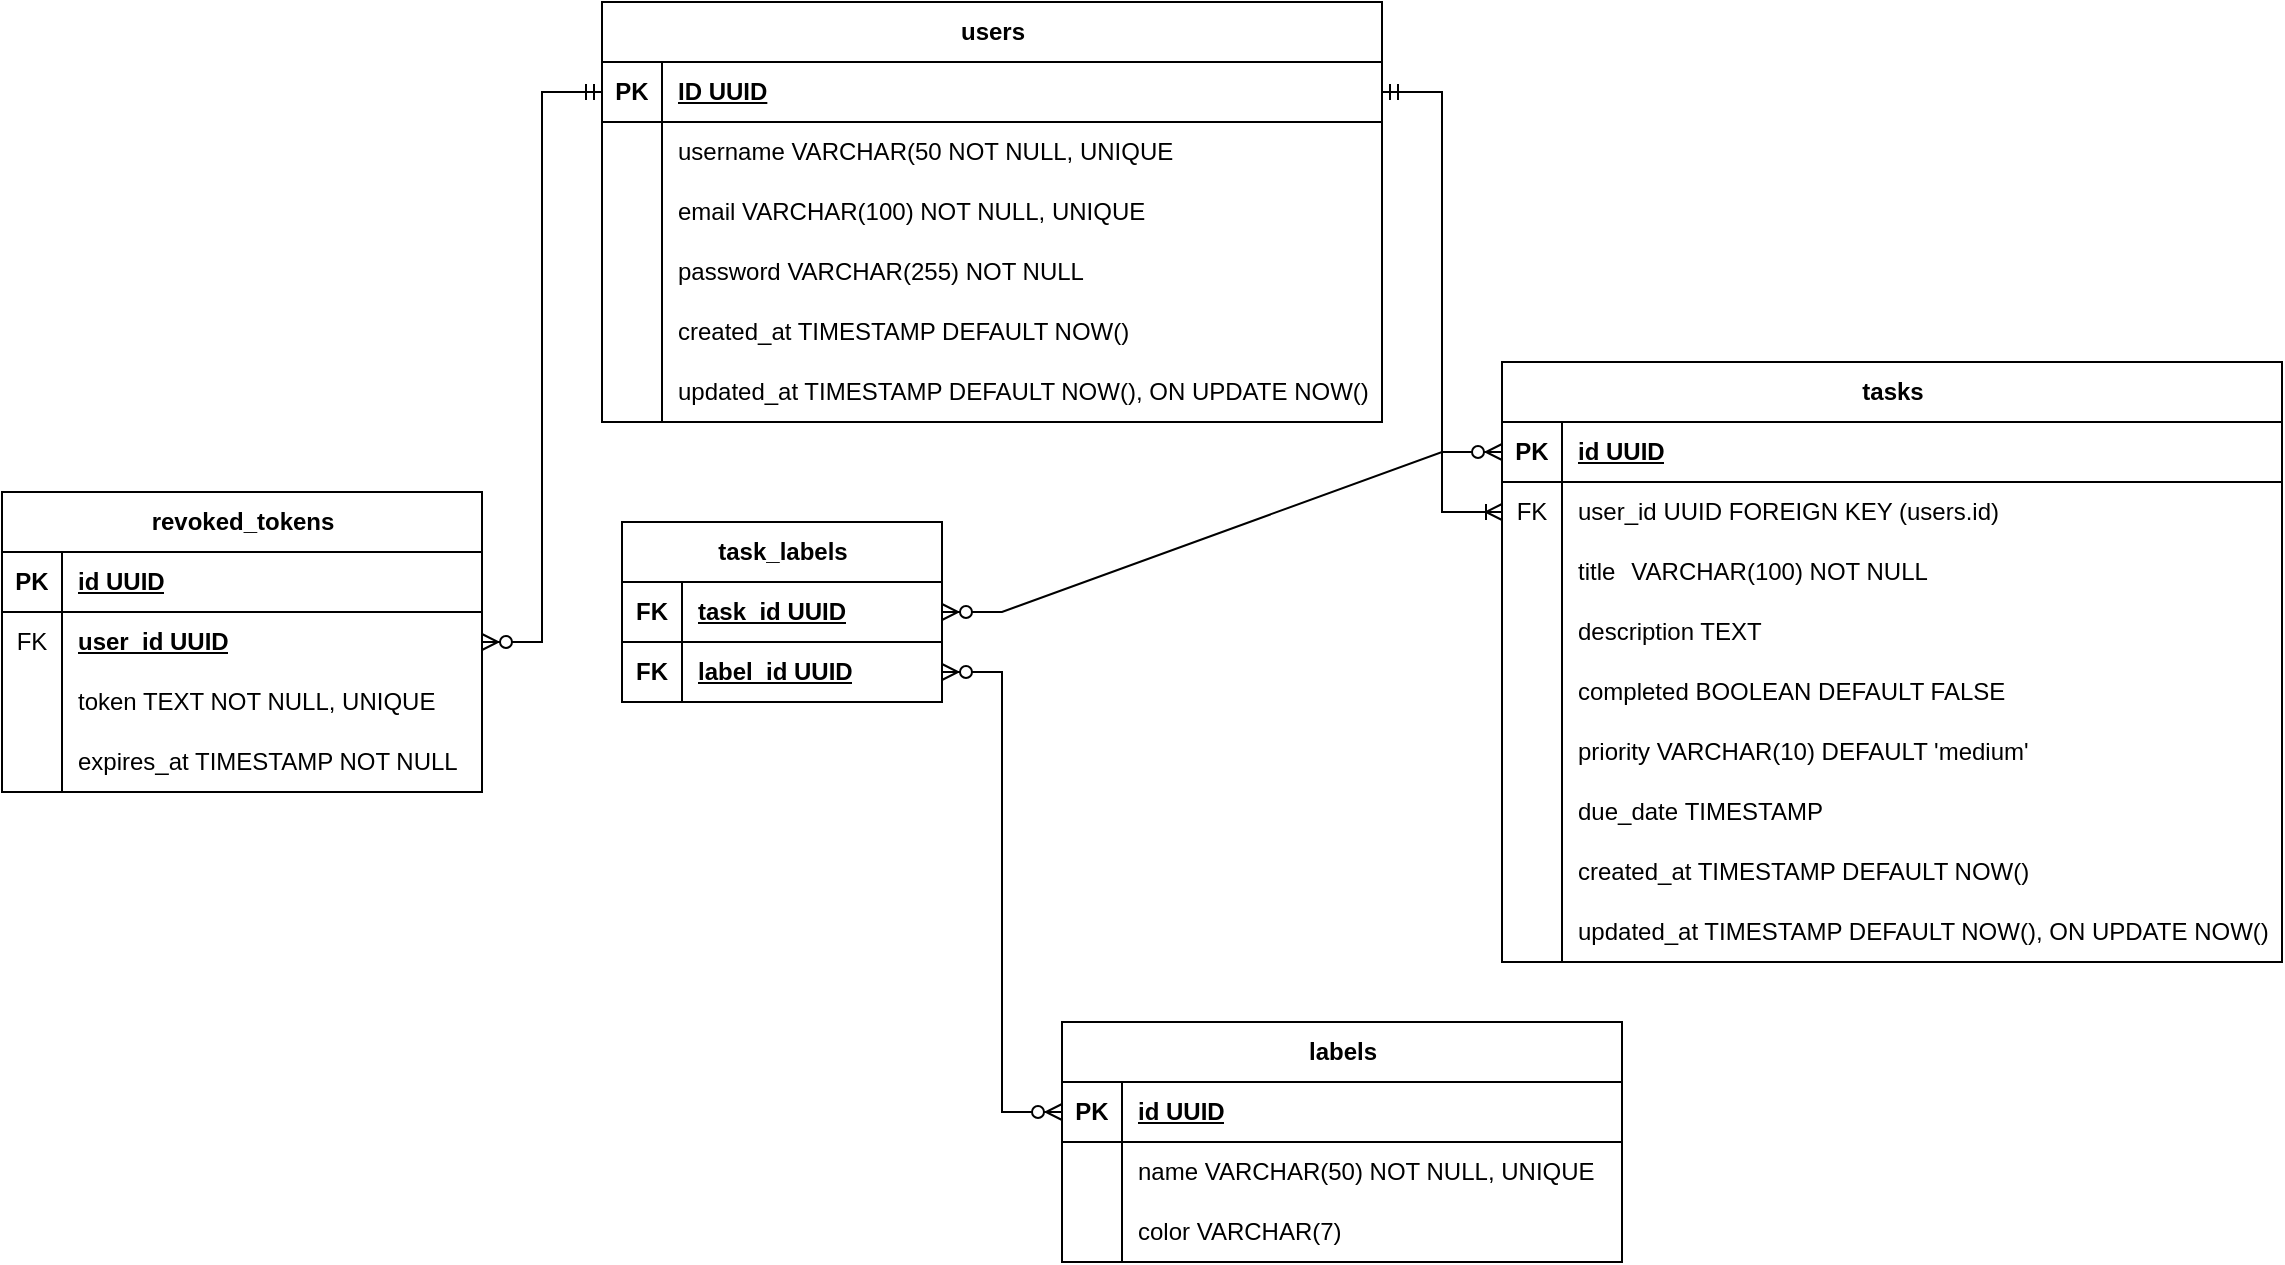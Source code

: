 <mxfile version="27.0.9">
  <diagram name="Página-1" id="WpeLXQeYdnh4j3b_8879">
    <mxGraphModel dx="2253" dy="889" grid="1" gridSize="10" guides="1" tooltips="1" connect="1" arrows="1" fold="1" page="1" pageScale="1" pageWidth="827" pageHeight="1169" math="0" shadow="0">
      <root>
        <mxCell id="0" />
        <mxCell id="1" parent="0" />
        <mxCell id="GRH-yAYq99zGocLJ4gKo-1" value="users" style="shape=table;startSize=30;container=1;collapsible=1;childLayout=tableLayout;fixedRows=1;rowLines=0;fontStyle=1;align=center;resizeLast=1;html=1;" parent="1" vertex="1">
          <mxGeometry x="-330" y="190" width="390" height="210" as="geometry" />
        </mxCell>
        <mxCell id="GRH-yAYq99zGocLJ4gKo-2" value="" style="shape=tableRow;horizontal=0;startSize=0;swimlaneHead=0;swimlaneBody=0;fillColor=none;collapsible=0;dropTarget=0;points=[[0,0.5],[1,0.5]];portConstraint=eastwest;top=0;left=0;right=0;bottom=1;" parent="GRH-yAYq99zGocLJ4gKo-1" vertex="1">
          <mxGeometry y="30" width="390" height="30" as="geometry" />
        </mxCell>
        <mxCell id="GRH-yAYq99zGocLJ4gKo-3" value="PK" style="shape=partialRectangle;connectable=0;fillColor=none;top=0;left=0;bottom=0;right=0;fontStyle=1;overflow=hidden;whiteSpace=wrap;html=1;" parent="GRH-yAYq99zGocLJ4gKo-2" vertex="1">
          <mxGeometry width="30" height="30" as="geometry">
            <mxRectangle width="30" height="30" as="alternateBounds" />
          </mxGeometry>
        </mxCell>
        <mxCell id="GRH-yAYq99zGocLJ4gKo-4" value="ID&amp;nbsp;UUID" style="shape=partialRectangle;connectable=0;fillColor=none;top=0;left=0;bottom=0;right=0;align=left;spacingLeft=6;fontStyle=5;overflow=hidden;whiteSpace=wrap;html=1;" parent="GRH-yAYq99zGocLJ4gKo-2" vertex="1">
          <mxGeometry x="30" width="360" height="30" as="geometry">
            <mxRectangle width="360" height="30" as="alternateBounds" />
          </mxGeometry>
        </mxCell>
        <mxCell id="GRH-yAYq99zGocLJ4gKo-5" value="" style="shape=tableRow;horizontal=0;startSize=0;swimlaneHead=0;swimlaneBody=0;fillColor=none;collapsible=0;dropTarget=0;points=[[0,0.5],[1,0.5]];portConstraint=eastwest;top=0;left=0;right=0;bottom=0;" parent="GRH-yAYq99zGocLJ4gKo-1" vertex="1">
          <mxGeometry y="60" width="390" height="30" as="geometry" />
        </mxCell>
        <mxCell id="GRH-yAYq99zGocLJ4gKo-6" value="" style="shape=partialRectangle;connectable=0;fillColor=none;top=0;left=0;bottom=0;right=0;editable=1;overflow=hidden;whiteSpace=wrap;html=1;" parent="GRH-yAYq99zGocLJ4gKo-5" vertex="1">
          <mxGeometry width="30" height="30" as="geometry">
            <mxRectangle width="30" height="30" as="alternateBounds" />
          </mxGeometry>
        </mxCell>
        <mxCell id="GRH-yAYq99zGocLJ4gKo-7" value="username VARCHAR(50 NOT NULL, UNIQUE" style="shape=partialRectangle;connectable=0;fillColor=none;top=0;left=0;bottom=0;right=0;align=left;spacingLeft=6;overflow=hidden;whiteSpace=wrap;html=1;" parent="GRH-yAYq99zGocLJ4gKo-5" vertex="1">
          <mxGeometry x="30" width="360" height="30" as="geometry">
            <mxRectangle width="360" height="30" as="alternateBounds" />
          </mxGeometry>
        </mxCell>
        <mxCell id="GRH-yAYq99zGocLJ4gKo-8" value="" style="shape=tableRow;horizontal=0;startSize=0;swimlaneHead=0;swimlaneBody=0;fillColor=none;collapsible=0;dropTarget=0;points=[[0,0.5],[1,0.5]];portConstraint=eastwest;top=0;left=0;right=0;bottom=0;" parent="GRH-yAYq99zGocLJ4gKo-1" vertex="1">
          <mxGeometry y="90" width="390" height="30" as="geometry" />
        </mxCell>
        <mxCell id="GRH-yAYq99zGocLJ4gKo-9" value="" style="shape=partialRectangle;connectable=0;fillColor=none;top=0;left=0;bottom=0;right=0;editable=1;overflow=hidden;whiteSpace=wrap;html=1;" parent="GRH-yAYq99zGocLJ4gKo-8" vertex="1">
          <mxGeometry width="30" height="30" as="geometry">
            <mxRectangle width="30" height="30" as="alternateBounds" />
          </mxGeometry>
        </mxCell>
        <mxCell id="GRH-yAYq99zGocLJ4gKo-10" value="email VARCHAR(100) NOT NULL, UNIQUE" style="shape=partialRectangle;connectable=0;fillColor=none;top=0;left=0;bottom=0;right=0;align=left;spacingLeft=6;overflow=hidden;whiteSpace=wrap;html=1;" parent="GRH-yAYq99zGocLJ4gKo-8" vertex="1">
          <mxGeometry x="30" width="360" height="30" as="geometry">
            <mxRectangle width="360" height="30" as="alternateBounds" />
          </mxGeometry>
        </mxCell>
        <mxCell id="GRH-yAYq99zGocLJ4gKo-11" value="" style="shape=tableRow;horizontal=0;startSize=0;swimlaneHead=0;swimlaneBody=0;fillColor=none;collapsible=0;dropTarget=0;points=[[0,0.5],[1,0.5]];portConstraint=eastwest;top=0;left=0;right=0;bottom=0;" parent="GRH-yAYq99zGocLJ4gKo-1" vertex="1">
          <mxGeometry y="120" width="390" height="30" as="geometry" />
        </mxCell>
        <mxCell id="GRH-yAYq99zGocLJ4gKo-12" value="" style="shape=partialRectangle;connectable=0;fillColor=none;top=0;left=0;bottom=0;right=0;editable=1;overflow=hidden;whiteSpace=wrap;html=1;" parent="GRH-yAYq99zGocLJ4gKo-11" vertex="1">
          <mxGeometry width="30" height="30" as="geometry">
            <mxRectangle width="30" height="30" as="alternateBounds" />
          </mxGeometry>
        </mxCell>
        <mxCell id="GRH-yAYq99zGocLJ4gKo-13" value="password VARCHAR(255) NOT NULL" style="shape=partialRectangle;connectable=0;fillColor=none;top=0;left=0;bottom=0;right=0;align=left;spacingLeft=6;overflow=hidden;whiteSpace=wrap;html=1;" parent="GRH-yAYq99zGocLJ4gKo-11" vertex="1">
          <mxGeometry x="30" width="360" height="30" as="geometry">
            <mxRectangle width="360" height="30" as="alternateBounds" />
          </mxGeometry>
        </mxCell>
        <mxCell id="GRH-yAYq99zGocLJ4gKo-14" value="" style="shape=tableRow;horizontal=0;startSize=0;swimlaneHead=0;swimlaneBody=0;fillColor=none;collapsible=0;dropTarget=0;points=[[0,0.5],[1,0.5]];portConstraint=eastwest;top=0;left=0;right=0;bottom=0;" parent="GRH-yAYq99zGocLJ4gKo-1" vertex="1">
          <mxGeometry y="150" width="390" height="30" as="geometry" />
        </mxCell>
        <mxCell id="GRH-yAYq99zGocLJ4gKo-15" value="" style="shape=partialRectangle;connectable=0;fillColor=none;top=0;left=0;bottom=0;right=0;editable=1;overflow=hidden;whiteSpace=wrap;html=1;" parent="GRH-yAYq99zGocLJ4gKo-14" vertex="1">
          <mxGeometry width="30" height="30" as="geometry">
            <mxRectangle width="30" height="30" as="alternateBounds" />
          </mxGeometry>
        </mxCell>
        <mxCell id="GRH-yAYq99zGocLJ4gKo-16" value="created_at TIMESTAMP DEFAULT NOW()" style="shape=partialRectangle;connectable=0;fillColor=none;top=0;left=0;bottom=0;right=0;align=left;spacingLeft=6;overflow=hidden;whiteSpace=wrap;html=1;" parent="GRH-yAYq99zGocLJ4gKo-14" vertex="1">
          <mxGeometry x="30" width="360" height="30" as="geometry">
            <mxRectangle width="360" height="30" as="alternateBounds" />
          </mxGeometry>
        </mxCell>
        <mxCell id="GRH-yAYq99zGocLJ4gKo-17" value="" style="shape=tableRow;horizontal=0;startSize=0;swimlaneHead=0;swimlaneBody=0;fillColor=none;collapsible=0;dropTarget=0;points=[[0,0.5],[1,0.5]];portConstraint=eastwest;top=0;left=0;right=0;bottom=0;" parent="GRH-yAYq99zGocLJ4gKo-1" vertex="1">
          <mxGeometry y="180" width="390" height="30" as="geometry" />
        </mxCell>
        <mxCell id="GRH-yAYq99zGocLJ4gKo-18" value="" style="shape=partialRectangle;connectable=0;fillColor=none;top=0;left=0;bottom=0;right=0;editable=1;overflow=hidden;whiteSpace=wrap;html=1;" parent="GRH-yAYq99zGocLJ4gKo-17" vertex="1">
          <mxGeometry width="30" height="30" as="geometry">
            <mxRectangle width="30" height="30" as="alternateBounds" />
          </mxGeometry>
        </mxCell>
        <mxCell id="GRH-yAYq99zGocLJ4gKo-19" value="updated_at TIMESTAMP DEFAULT NOW(), ON UPDATE NOW()" style="shape=partialRectangle;connectable=0;fillColor=none;top=0;left=0;bottom=0;right=0;align=left;spacingLeft=6;overflow=hidden;whiteSpace=wrap;html=1;" parent="GRH-yAYq99zGocLJ4gKo-17" vertex="1">
          <mxGeometry x="30" width="360" height="30" as="geometry">
            <mxRectangle width="360" height="30" as="alternateBounds" />
          </mxGeometry>
        </mxCell>
        <mxCell id="GRH-yAYq99zGocLJ4gKo-45" value="tasks" style="shape=table;startSize=30;container=1;collapsible=1;childLayout=tableLayout;fixedRows=1;rowLines=0;fontStyle=1;align=center;resizeLast=1;html=1;" parent="1" vertex="1">
          <mxGeometry x="120" y="370" width="390" height="300" as="geometry" />
        </mxCell>
        <mxCell id="GRH-yAYq99zGocLJ4gKo-46" value="" style="shape=tableRow;horizontal=0;startSize=0;swimlaneHead=0;swimlaneBody=0;fillColor=none;collapsible=0;dropTarget=0;points=[[0,0.5],[1,0.5]];portConstraint=eastwest;top=0;left=0;right=0;bottom=1;" parent="GRH-yAYq99zGocLJ4gKo-45" vertex="1">
          <mxGeometry y="30" width="390" height="30" as="geometry" />
        </mxCell>
        <mxCell id="GRH-yAYq99zGocLJ4gKo-47" value="PK" style="shape=partialRectangle;connectable=0;fillColor=none;top=0;left=0;bottom=0;right=0;fontStyle=1;overflow=hidden;whiteSpace=wrap;html=1;" parent="GRH-yAYq99zGocLJ4gKo-46" vertex="1">
          <mxGeometry width="30" height="30" as="geometry">
            <mxRectangle width="30" height="30" as="alternateBounds" />
          </mxGeometry>
        </mxCell>
        <mxCell id="GRH-yAYq99zGocLJ4gKo-48" value="id UUID" style="shape=partialRectangle;connectable=0;fillColor=none;top=0;left=0;bottom=0;right=0;align=left;spacingLeft=6;fontStyle=5;overflow=hidden;whiteSpace=wrap;html=1;" parent="GRH-yAYq99zGocLJ4gKo-46" vertex="1">
          <mxGeometry x="30" width="360" height="30" as="geometry">
            <mxRectangle width="360" height="30" as="alternateBounds" />
          </mxGeometry>
        </mxCell>
        <mxCell id="GRH-yAYq99zGocLJ4gKo-70" value="" style="shape=tableRow;horizontal=0;startSize=0;swimlaneHead=0;swimlaneBody=0;fillColor=none;collapsible=0;dropTarget=0;points=[[0,0.5],[1,0.5]];portConstraint=eastwest;top=0;left=0;right=0;bottom=0;" parent="GRH-yAYq99zGocLJ4gKo-45" vertex="1">
          <mxGeometry y="60" width="390" height="30" as="geometry" />
        </mxCell>
        <mxCell id="GRH-yAYq99zGocLJ4gKo-71" value="FK" style="shape=partialRectangle;connectable=0;fillColor=none;top=0;left=0;bottom=0;right=0;editable=1;overflow=hidden;whiteSpace=wrap;html=1;" parent="GRH-yAYq99zGocLJ4gKo-70" vertex="1">
          <mxGeometry width="30" height="30" as="geometry">
            <mxRectangle width="30" height="30" as="alternateBounds" />
          </mxGeometry>
        </mxCell>
        <mxCell id="GRH-yAYq99zGocLJ4gKo-72" value="user_id UUID FOREIGN KEY (users.id)" style="shape=partialRectangle;connectable=0;fillColor=none;top=0;left=0;bottom=0;right=0;align=left;spacingLeft=6;overflow=hidden;whiteSpace=wrap;html=1;" parent="GRH-yAYq99zGocLJ4gKo-70" vertex="1">
          <mxGeometry x="30" width="360" height="30" as="geometry">
            <mxRectangle width="360" height="30" as="alternateBounds" />
          </mxGeometry>
        </mxCell>
        <mxCell id="GRH-yAYq99zGocLJ4gKo-49" value="" style="shape=tableRow;horizontal=0;startSize=0;swimlaneHead=0;swimlaneBody=0;fillColor=none;collapsible=0;dropTarget=0;points=[[0,0.5],[1,0.5]];portConstraint=eastwest;top=0;left=0;right=0;bottom=0;" parent="GRH-yAYq99zGocLJ4gKo-45" vertex="1">
          <mxGeometry y="90" width="390" height="30" as="geometry" />
        </mxCell>
        <mxCell id="GRH-yAYq99zGocLJ4gKo-50" value="" style="shape=partialRectangle;connectable=0;fillColor=none;top=0;left=0;bottom=0;right=0;editable=1;overflow=hidden;whiteSpace=wrap;html=1;" parent="GRH-yAYq99zGocLJ4gKo-49" vertex="1">
          <mxGeometry width="30" height="30" as="geometry">
            <mxRectangle width="30" height="30" as="alternateBounds" />
          </mxGeometry>
        </mxCell>
        <mxCell id="GRH-yAYq99zGocLJ4gKo-51" value="title&lt;span style=&quot;white-space:pre&quot;&gt;&#x9;&lt;/span&gt;VARCHAR(100) NOT NULL" style="shape=partialRectangle;connectable=0;fillColor=none;top=0;left=0;bottom=0;right=0;align=left;spacingLeft=6;overflow=hidden;whiteSpace=wrap;html=1;" parent="GRH-yAYq99zGocLJ4gKo-49" vertex="1">
          <mxGeometry x="30" width="360" height="30" as="geometry">
            <mxRectangle width="360" height="30" as="alternateBounds" />
          </mxGeometry>
        </mxCell>
        <mxCell id="GRH-yAYq99zGocLJ4gKo-52" value="" style="shape=tableRow;horizontal=0;startSize=0;swimlaneHead=0;swimlaneBody=0;fillColor=none;collapsible=0;dropTarget=0;points=[[0,0.5],[1,0.5]];portConstraint=eastwest;top=0;left=0;right=0;bottom=0;" parent="GRH-yAYq99zGocLJ4gKo-45" vertex="1">
          <mxGeometry y="120" width="390" height="30" as="geometry" />
        </mxCell>
        <mxCell id="GRH-yAYq99zGocLJ4gKo-53" value="" style="shape=partialRectangle;connectable=0;fillColor=none;top=0;left=0;bottom=0;right=0;editable=1;overflow=hidden;whiteSpace=wrap;html=1;" parent="GRH-yAYq99zGocLJ4gKo-52" vertex="1">
          <mxGeometry width="30" height="30" as="geometry">
            <mxRectangle width="30" height="30" as="alternateBounds" />
          </mxGeometry>
        </mxCell>
        <mxCell id="GRH-yAYq99zGocLJ4gKo-54" value="description TEXT" style="shape=partialRectangle;connectable=0;fillColor=none;top=0;left=0;bottom=0;right=0;align=left;spacingLeft=6;overflow=hidden;whiteSpace=wrap;html=1;" parent="GRH-yAYq99zGocLJ4gKo-52" vertex="1">
          <mxGeometry x="30" width="360" height="30" as="geometry">
            <mxRectangle width="360" height="30" as="alternateBounds" />
          </mxGeometry>
        </mxCell>
        <mxCell id="GRH-yAYq99zGocLJ4gKo-55" value="" style="shape=tableRow;horizontal=0;startSize=0;swimlaneHead=0;swimlaneBody=0;fillColor=none;collapsible=0;dropTarget=0;points=[[0,0.5],[1,0.5]];portConstraint=eastwest;top=0;left=0;right=0;bottom=0;" parent="GRH-yAYq99zGocLJ4gKo-45" vertex="1">
          <mxGeometry y="150" width="390" height="30" as="geometry" />
        </mxCell>
        <mxCell id="GRH-yAYq99zGocLJ4gKo-56" value="" style="shape=partialRectangle;connectable=0;fillColor=none;top=0;left=0;bottom=0;right=0;editable=1;overflow=hidden;whiteSpace=wrap;html=1;" parent="GRH-yAYq99zGocLJ4gKo-55" vertex="1">
          <mxGeometry width="30" height="30" as="geometry">
            <mxRectangle width="30" height="30" as="alternateBounds" />
          </mxGeometry>
        </mxCell>
        <mxCell id="GRH-yAYq99zGocLJ4gKo-57" value="completed BOOLEAN DEFAULT FALSE" style="shape=partialRectangle;connectable=0;fillColor=none;top=0;left=0;bottom=0;right=0;align=left;spacingLeft=6;overflow=hidden;whiteSpace=wrap;html=1;" parent="GRH-yAYq99zGocLJ4gKo-55" vertex="1">
          <mxGeometry x="30" width="360" height="30" as="geometry">
            <mxRectangle width="360" height="30" as="alternateBounds" />
          </mxGeometry>
        </mxCell>
        <mxCell id="GRH-yAYq99zGocLJ4gKo-58" value="" style="shape=tableRow;horizontal=0;startSize=0;swimlaneHead=0;swimlaneBody=0;fillColor=none;collapsible=0;dropTarget=0;points=[[0,0.5],[1,0.5]];portConstraint=eastwest;top=0;left=0;right=0;bottom=0;" parent="GRH-yAYq99zGocLJ4gKo-45" vertex="1">
          <mxGeometry y="180" width="390" height="30" as="geometry" />
        </mxCell>
        <mxCell id="GRH-yAYq99zGocLJ4gKo-59" value="" style="shape=partialRectangle;connectable=0;fillColor=none;top=0;left=0;bottom=0;right=0;editable=1;overflow=hidden;whiteSpace=wrap;html=1;" parent="GRH-yAYq99zGocLJ4gKo-58" vertex="1">
          <mxGeometry width="30" height="30" as="geometry">
            <mxRectangle width="30" height="30" as="alternateBounds" />
          </mxGeometry>
        </mxCell>
        <mxCell id="GRH-yAYq99zGocLJ4gKo-60" value="priority VARCHAR(10) DEFAULT &#39;medium&#39;" style="shape=partialRectangle;connectable=0;fillColor=none;top=0;left=0;bottom=0;right=0;align=left;spacingLeft=6;overflow=hidden;whiteSpace=wrap;html=1;" parent="GRH-yAYq99zGocLJ4gKo-58" vertex="1">
          <mxGeometry x="30" width="360" height="30" as="geometry">
            <mxRectangle width="360" height="30" as="alternateBounds" />
          </mxGeometry>
        </mxCell>
        <mxCell id="GRH-yAYq99zGocLJ4gKo-61" value="" style="shape=tableRow;horizontal=0;startSize=0;swimlaneHead=0;swimlaneBody=0;fillColor=none;collapsible=0;dropTarget=0;points=[[0,0.5],[1,0.5]];portConstraint=eastwest;top=0;left=0;right=0;bottom=0;" parent="GRH-yAYq99zGocLJ4gKo-45" vertex="1">
          <mxGeometry y="210" width="390" height="30" as="geometry" />
        </mxCell>
        <mxCell id="GRH-yAYq99zGocLJ4gKo-62" value="" style="shape=partialRectangle;connectable=0;fillColor=none;top=0;left=0;bottom=0;right=0;editable=1;overflow=hidden;whiteSpace=wrap;html=1;" parent="GRH-yAYq99zGocLJ4gKo-61" vertex="1">
          <mxGeometry width="30" height="30" as="geometry">
            <mxRectangle width="30" height="30" as="alternateBounds" />
          </mxGeometry>
        </mxCell>
        <mxCell id="GRH-yAYq99zGocLJ4gKo-63" value="due_date&lt;span style=&quot;white-space:pre&quot;&gt;&#x9;&lt;/span&gt;TIMESTAMP" style="shape=partialRectangle;connectable=0;fillColor=none;top=0;left=0;bottom=0;right=0;align=left;spacingLeft=6;overflow=hidden;whiteSpace=wrap;html=1;" parent="GRH-yAYq99zGocLJ4gKo-61" vertex="1">
          <mxGeometry x="30" width="360" height="30" as="geometry">
            <mxRectangle width="360" height="30" as="alternateBounds" />
          </mxGeometry>
        </mxCell>
        <mxCell id="GRH-yAYq99zGocLJ4gKo-64" value="" style="shape=tableRow;horizontal=0;startSize=0;swimlaneHead=0;swimlaneBody=0;fillColor=none;collapsible=0;dropTarget=0;points=[[0,0.5],[1,0.5]];portConstraint=eastwest;top=0;left=0;right=0;bottom=0;" parent="GRH-yAYq99zGocLJ4gKo-45" vertex="1">
          <mxGeometry y="240" width="390" height="30" as="geometry" />
        </mxCell>
        <mxCell id="GRH-yAYq99zGocLJ4gKo-65" value="" style="shape=partialRectangle;connectable=0;fillColor=none;top=0;left=0;bottom=0;right=0;editable=1;overflow=hidden;whiteSpace=wrap;html=1;" parent="GRH-yAYq99zGocLJ4gKo-64" vertex="1">
          <mxGeometry width="30" height="30" as="geometry">
            <mxRectangle width="30" height="30" as="alternateBounds" />
          </mxGeometry>
        </mxCell>
        <mxCell id="GRH-yAYq99zGocLJ4gKo-66" value="created_at TIMESTAMP DEFAULT NOW()" style="shape=partialRectangle;connectable=0;fillColor=none;top=0;left=0;bottom=0;right=0;align=left;spacingLeft=6;overflow=hidden;whiteSpace=wrap;html=1;" parent="GRH-yAYq99zGocLJ4gKo-64" vertex="1">
          <mxGeometry x="30" width="360" height="30" as="geometry">
            <mxRectangle width="360" height="30" as="alternateBounds" />
          </mxGeometry>
        </mxCell>
        <mxCell id="GRH-yAYq99zGocLJ4gKo-67" value="" style="shape=tableRow;horizontal=0;startSize=0;swimlaneHead=0;swimlaneBody=0;fillColor=none;collapsible=0;dropTarget=0;points=[[0,0.5],[1,0.5]];portConstraint=eastwest;top=0;left=0;right=0;bottom=0;" parent="GRH-yAYq99zGocLJ4gKo-45" vertex="1">
          <mxGeometry y="270" width="390" height="30" as="geometry" />
        </mxCell>
        <mxCell id="GRH-yAYq99zGocLJ4gKo-68" value="" style="shape=partialRectangle;connectable=0;fillColor=none;top=0;left=0;bottom=0;right=0;editable=1;overflow=hidden;whiteSpace=wrap;html=1;" parent="GRH-yAYq99zGocLJ4gKo-67" vertex="1">
          <mxGeometry width="30" height="30" as="geometry">
            <mxRectangle width="30" height="30" as="alternateBounds" />
          </mxGeometry>
        </mxCell>
        <mxCell id="GRH-yAYq99zGocLJ4gKo-69" value="updated_at TIMESTAMP DEFAULT NOW(), ON UPDATE NOW()" style="shape=partialRectangle;connectable=0;fillColor=none;top=0;left=0;bottom=0;right=0;align=left;spacingLeft=6;overflow=hidden;whiteSpace=wrap;html=1;" parent="GRH-yAYq99zGocLJ4gKo-67" vertex="1">
          <mxGeometry x="30" width="360" height="30" as="geometry">
            <mxRectangle width="360" height="30" as="alternateBounds" />
          </mxGeometry>
        </mxCell>
        <mxCell id="GRH-yAYq99zGocLJ4gKo-76" value="revoked_tokens" style="shape=table;startSize=30;container=1;collapsible=1;childLayout=tableLayout;fixedRows=1;rowLines=0;fontStyle=1;align=center;resizeLast=1;html=1;" parent="1" vertex="1">
          <mxGeometry x="-630" y="435" width="240" height="150" as="geometry" />
        </mxCell>
        <mxCell id="GRH-yAYq99zGocLJ4gKo-77" value="" style="shape=tableRow;horizontal=0;startSize=0;swimlaneHead=0;swimlaneBody=0;fillColor=none;collapsible=0;dropTarget=0;points=[[0,0.5],[1,0.5]];portConstraint=eastwest;top=0;left=0;right=0;bottom=1;" parent="GRH-yAYq99zGocLJ4gKo-76" vertex="1">
          <mxGeometry y="30" width="240" height="30" as="geometry" />
        </mxCell>
        <mxCell id="GRH-yAYq99zGocLJ4gKo-78" value="PK" style="shape=partialRectangle;connectable=0;fillColor=none;top=0;left=0;bottom=0;right=0;fontStyle=1;overflow=hidden;whiteSpace=wrap;html=1;" parent="GRH-yAYq99zGocLJ4gKo-77" vertex="1">
          <mxGeometry width="30" height="30" as="geometry">
            <mxRectangle width="30" height="30" as="alternateBounds" />
          </mxGeometry>
        </mxCell>
        <mxCell id="GRH-yAYq99zGocLJ4gKo-79" value="id UUID" style="shape=partialRectangle;connectable=0;fillColor=none;top=0;left=0;bottom=0;right=0;align=left;spacingLeft=6;fontStyle=5;overflow=hidden;whiteSpace=wrap;html=1;" parent="GRH-yAYq99zGocLJ4gKo-77" vertex="1">
          <mxGeometry x="30" width="210" height="30" as="geometry">
            <mxRectangle width="210" height="30" as="alternateBounds" />
          </mxGeometry>
        </mxCell>
        <mxCell id="GRH-yAYq99zGocLJ4gKo-122" value="" style="shape=tableRow;horizontal=0;startSize=0;swimlaneHead=0;swimlaneBody=0;fillColor=none;collapsible=0;dropTarget=0;points=[[0,0.5],[1,0.5]];portConstraint=eastwest;top=0;left=0;right=0;bottom=0;" parent="GRH-yAYq99zGocLJ4gKo-76" vertex="1">
          <mxGeometry y="60" width="240" height="30" as="geometry" />
        </mxCell>
        <mxCell id="GRH-yAYq99zGocLJ4gKo-123" value="FK" style="shape=partialRectangle;connectable=0;fillColor=none;top=0;left=0;bottom=0;right=0;editable=1;overflow=hidden;whiteSpace=wrap;html=1;" parent="GRH-yAYq99zGocLJ4gKo-122" vertex="1">
          <mxGeometry width="30" height="30" as="geometry">
            <mxRectangle width="30" height="30" as="alternateBounds" />
          </mxGeometry>
        </mxCell>
        <mxCell id="GRH-yAYq99zGocLJ4gKo-124" value="&lt;u&gt;&lt;b&gt;user_id UUID&lt;/b&gt;&lt;/u&gt;" style="shape=partialRectangle;connectable=0;fillColor=none;top=0;left=0;bottom=0;right=0;align=left;spacingLeft=6;overflow=hidden;whiteSpace=wrap;html=1;" parent="GRH-yAYq99zGocLJ4gKo-122" vertex="1">
          <mxGeometry x="30" width="210" height="30" as="geometry">
            <mxRectangle width="210" height="30" as="alternateBounds" />
          </mxGeometry>
        </mxCell>
        <mxCell id="GRH-yAYq99zGocLJ4gKo-80" value="" style="shape=tableRow;horizontal=0;startSize=0;swimlaneHead=0;swimlaneBody=0;fillColor=none;collapsible=0;dropTarget=0;points=[[0,0.5],[1,0.5]];portConstraint=eastwest;top=0;left=0;right=0;bottom=0;" parent="GRH-yAYq99zGocLJ4gKo-76" vertex="1">
          <mxGeometry y="90" width="240" height="30" as="geometry" />
        </mxCell>
        <mxCell id="GRH-yAYq99zGocLJ4gKo-81" value="" style="shape=partialRectangle;connectable=0;fillColor=none;top=0;left=0;bottom=0;right=0;editable=1;overflow=hidden;whiteSpace=wrap;html=1;" parent="GRH-yAYq99zGocLJ4gKo-80" vertex="1">
          <mxGeometry width="30" height="30" as="geometry">
            <mxRectangle width="30" height="30" as="alternateBounds" />
          </mxGeometry>
        </mxCell>
        <mxCell id="GRH-yAYq99zGocLJ4gKo-82" value="token TEXT NOT NULL, UNIQUE" style="shape=partialRectangle;connectable=0;fillColor=none;top=0;left=0;bottom=0;right=0;align=left;spacingLeft=6;overflow=hidden;whiteSpace=wrap;html=1;" parent="GRH-yAYq99zGocLJ4gKo-80" vertex="1">
          <mxGeometry x="30" width="210" height="30" as="geometry">
            <mxRectangle width="210" height="30" as="alternateBounds" />
          </mxGeometry>
        </mxCell>
        <mxCell id="GRH-yAYq99zGocLJ4gKo-83" value="" style="shape=tableRow;horizontal=0;startSize=0;swimlaneHead=0;swimlaneBody=0;fillColor=none;collapsible=0;dropTarget=0;points=[[0,0.5],[1,0.5]];portConstraint=eastwest;top=0;left=0;right=0;bottom=0;" parent="GRH-yAYq99zGocLJ4gKo-76" vertex="1">
          <mxGeometry y="120" width="240" height="30" as="geometry" />
        </mxCell>
        <mxCell id="GRH-yAYq99zGocLJ4gKo-84" value="" style="shape=partialRectangle;connectable=0;fillColor=none;top=0;left=0;bottom=0;right=0;editable=1;overflow=hidden;whiteSpace=wrap;html=1;" parent="GRH-yAYq99zGocLJ4gKo-83" vertex="1">
          <mxGeometry width="30" height="30" as="geometry">
            <mxRectangle width="30" height="30" as="alternateBounds" />
          </mxGeometry>
        </mxCell>
        <mxCell id="GRH-yAYq99zGocLJ4gKo-85" value="expires_at TIMESTAMP NOT NULL" style="shape=partialRectangle;connectable=0;fillColor=none;top=0;left=0;bottom=0;right=0;align=left;spacingLeft=6;overflow=hidden;whiteSpace=wrap;html=1;" parent="GRH-yAYq99zGocLJ4gKo-83" vertex="1">
          <mxGeometry x="30" width="210" height="30" as="geometry">
            <mxRectangle width="210" height="30" as="alternateBounds" />
          </mxGeometry>
        </mxCell>
        <mxCell id="GRH-yAYq99zGocLJ4gKo-89" value="labels" style="shape=table;startSize=30;container=1;collapsible=1;childLayout=tableLayout;fixedRows=1;rowLines=0;fontStyle=1;align=center;resizeLast=1;html=1;" parent="1" vertex="1">
          <mxGeometry x="-100" y="700" width="280" height="120" as="geometry" />
        </mxCell>
        <mxCell id="GRH-yAYq99zGocLJ4gKo-90" value="" style="shape=tableRow;horizontal=0;startSize=0;swimlaneHead=0;swimlaneBody=0;fillColor=none;collapsible=0;dropTarget=0;points=[[0,0.5],[1,0.5]];portConstraint=eastwest;top=0;left=0;right=0;bottom=1;" parent="GRH-yAYq99zGocLJ4gKo-89" vertex="1">
          <mxGeometry y="30" width="280" height="30" as="geometry" />
        </mxCell>
        <mxCell id="GRH-yAYq99zGocLJ4gKo-91" value="PK" style="shape=partialRectangle;connectable=0;fillColor=none;top=0;left=0;bottom=0;right=0;fontStyle=1;overflow=hidden;whiteSpace=wrap;html=1;" parent="GRH-yAYq99zGocLJ4gKo-90" vertex="1">
          <mxGeometry width="30" height="30" as="geometry">
            <mxRectangle width="30" height="30" as="alternateBounds" />
          </mxGeometry>
        </mxCell>
        <mxCell id="GRH-yAYq99zGocLJ4gKo-92" value="id UUID" style="shape=partialRectangle;connectable=0;fillColor=none;top=0;left=0;bottom=0;right=0;align=left;spacingLeft=6;fontStyle=5;overflow=hidden;whiteSpace=wrap;html=1;" parent="GRH-yAYq99zGocLJ4gKo-90" vertex="1">
          <mxGeometry x="30" width="250" height="30" as="geometry">
            <mxRectangle width="250" height="30" as="alternateBounds" />
          </mxGeometry>
        </mxCell>
        <mxCell id="GRH-yAYq99zGocLJ4gKo-93" value="" style="shape=tableRow;horizontal=0;startSize=0;swimlaneHead=0;swimlaneBody=0;fillColor=none;collapsible=0;dropTarget=0;points=[[0,0.5],[1,0.5]];portConstraint=eastwest;top=0;left=0;right=0;bottom=0;" parent="GRH-yAYq99zGocLJ4gKo-89" vertex="1">
          <mxGeometry y="60" width="280" height="30" as="geometry" />
        </mxCell>
        <mxCell id="GRH-yAYq99zGocLJ4gKo-94" value="" style="shape=partialRectangle;connectable=0;fillColor=none;top=0;left=0;bottom=0;right=0;editable=1;overflow=hidden;whiteSpace=wrap;html=1;" parent="GRH-yAYq99zGocLJ4gKo-93" vertex="1">
          <mxGeometry width="30" height="30" as="geometry">
            <mxRectangle width="30" height="30" as="alternateBounds" />
          </mxGeometry>
        </mxCell>
        <mxCell id="GRH-yAYq99zGocLJ4gKo-95" value="name VARCHAR(50) NOT NULL, UNIQUE" style="shape=partialRectangle;connectable=0;fillColor=none;top=0;left=0;bottom=0;right=0;align=left;spacingLeft=6;overflow=hidden;whiteSpace=wrap;html=1;" parent="GRH-yAYq99zGocLJ4gKo-93" vertex="1">
          <mxGeometry x="30" width="250" height="30" as="geometry">
            <mxRectangle width="250" height="30" as="alternateBounds" />
          </mxGeometry>
        </mxCell>
        <mxCell id="GRH-yAYq99zGocLJ4gKo-96" value="" style="shape=tableRow;horizontal=0;startSize=0;swimlaneHead=0;swimlaneBody=0;fillColor=none;collapsible=0;dropTarget=0;points=[[0,0.5],[1,0.5]];portConstraint=eastwest;top=0;left=0;right=0;bottom=0;" parent="GRH-yAYq99zGocLJ4gKo-89" vertex="1">
          <mxGeometry y="90" width="280" height="30" as="geometry" />
        </mxCell>
        <mxCell id="GRH-yAYq99zGocLJ4gKo-97" value="" style="shape=partialRectangle;connectable=0;fillColor=none;top=0;left=0;bottom=0;right=0;editable=1;overflow=hidden;whiteSpace=wrap;html=1;" parent="GRH-yAYq99zGocLJ4gKo-96" vertex="1">
          <mxGeometry width="30" height="30" as="geometry">
            <mxRectangle width="30" height="30" as="alternateBounds" />
          </mxGeometry>
        </mxCell>
        <mxCell id="GRH-yAYq99zGocLJ4gKo-98" value="color VARCHAR(7)" style="shape=partialRectangle;connectable=0;fillColor=none;top=0;left=0;bottom=0;right=0;align=left;spacingLeft=6;overflow=hidden;whiteSpace=wrap;html=1;" parent="GRH-yAYq99zGocLJ4gKo-96" vertex="1">
          <mxGeometry x="30" width="250" height="30" as="geometry">
            <mxRectangle width="250" height="30" as="alternateBounds" />
          </mxGeometry>
        </mxCell>
        <mxCell id="GRH-yAYq99zGocLJ4gKo-102" value="task_labels" style="shape=table;startSize=30;container=1;collapsible=1;childLayout=tableLayout;fixedRows=1;rowLines=0;fontStyle=1;align=center;resizeLast=1;html=1;" parent="1" vertex="1">
          <mxGeometry x="-320" y="450" width="160" height="90" as="geometry" />
        </mxCell>
        <mxCell id="GRH-yAYq99zGocLJ4gKo-103" value="" style="shape=tableRow;horizontal=0;startSize=0;swimlaneHead=0;swimlaneBody=0;fillColor=none;collapsible=0;dropTarget=0;points=[[0,0.5],[1,0.5]];portConstraint=eastwest;top=0;left=0;right=0;bottom=1;" parent="GRH-yAYq99zGocLJ4gKo-102" vertex="1">
          <mxGeometry y="30" width="160" height="30" as="geometry" />
        </mxCell>
        <mxCell id="GRH-yAYq99zGocLJ4gKo-104" value="FK" style="shape=partialRectangle;connectable=0;fillColor=none;top=0;left=0;bottom=0;right=0;fontStyle=1;overflow=hidden;whiteSpace=wrap;html=1;" parent="GRH-yAYq99zGocLJ4gKo-103" vertex="1">
          <mxGeometry width="30" height="30" as="geometry">
            <mxRectangle width="30" height="30" as="alternateBounds" />
          </mxGeometry>
        </mxCell>
        <mxCell id="GRH-yAYq99zGocLJ4gKo-105" value="task_id UUID" style="shape=partialRectangle;connectable=0;fillColor=none;top=0;left=0;bottom=0;right=0;align=left;spacingLeft=6;fontStyle=5;overflow=hidden;whiteSpace=wrap;html=1;" parent="GRH-yAYq99zGocLJ4gKo-103" vertex="1">
          <mxGeometry x="30" width="130" height="30" as="geometry">
            <mxRectangle width="130" height="30" as="alternateBounds" />
          </mxGeometry>
        </mxCell>
        <mxCell id="GRH-yAYq99zGocLJ4gKo-115" value="" style="shape=tableRow;horizontal=0;startSize=0;swimlaneHead=0;swimlaneBody=0;fillColor=none;collapsible=0;dropTarget=0;points=[[0,0.5],[1,0.5]];portConstraint=eastwest;top=0;left=0;right=0;bottom=1;" parent="GRH-yAYq99zGocLJ4gKo-102" vertex="1">
          <mxGeometry y="60" width="160" height="30" as="geometry" />
        </mxCell>
        <mxCell id="GRH-yAYq99zGocLJ4gKo-116" value="FK" style="shape=partialRectangle;connectable=0;fillColor=none;top=0;left=0;bottom=0;right=0;fontStyle=1;overflow=hidden;whiteSpace=wrap;html=1;" parent="GRH-yAYq99zGocLJ4gKo-115" vertex="1">
          <mxGeometry width="30" height="30" as="geometry">
            <mxRectangle width="30" height="30" as="alternateBounds" />
          </mxGeometry>
        </mxCell>
        <mxCell id="GRH-yAYq99zGocLJ4gKo-117" value="label_id UUID" style="shape=partialRectangle;connectable=0;fillColor=none;top=0;left=0;bottom=0;right=0;align=left;spacingLeft=6;fontStyle=5;overflow=hidden;whiteSpace=wrap;html=1;" parent="GRH-yAYq99zGocLJ4gKo-115" vertex="1">
          <mxGeometry x="30" width="130" height="30" as="geometry">
            <mxRectangle width="130" height="30" as="alternateBounds" />
          </mxGeometry>
        </mxCell>
        <mxCell id="GRH-yAYq99zGocLJ4gKo-120" value="" style="edgeStyle=entityRelationEdgeStyle;fontSize=12;html=1;endArrow=ERzeroToMany;endFill=1;startArrow=ERzeroToMany;rounded=0;exitX=1;exitY=0.5;exitDx=0;exitDy=0;entryX=0;entryY=0.5;entryDx=0;entryDy=0;" parent="1" source="GRH-yAYq99zGocLJ4gKo-115" target="GRH-yAYq99zGocLJ4gKo-90" edge="1">
          <mxGeometry width="100" height="100" relative="1" as="geometry">
            <mxPoint x="270" y="670" as="sourcePoint" />
            <mxPoint x="370" y="570" as="targetPoint" />
          </mxGeometry>
        </mxCell>
        <mxCell id="GRH-yAYq99zGocLJ4gKo-121" value="" style="edgeStyle=entityRelationEdgeStyle;fontSize=12;html=1;endArrow=ERzeroToMany;endFill=1;startArrow=ERzeroToMany;rounded=0;entryX=0;entryY=0.5;entryDx=0;entryDy=0;exitX=1;exitY=0.5;exitDx=0;exitDy=0;" parent="1" source="GRH-yAYq99zGocLJ4gKo-103" target="GRH-yAYq99zGocLJ4gKo-46" edge="1">
          <mxGeometry width="100" height="100" relative="1" as="geometry">
            <mxPoint x="270" y="670" as="sourcePoint" />
            <mxPoint x="370" y="570" as="targetPoint" />
          </mxGeometry>
        </mxCell>
        <mxCell id="GRH-yAYq99zGocLJ4gKo-126" value="" style="edgeStyle=entityRelationEdgeStyle;fontSize=12;html=1;endArrow=ERzeroToMany;startArrow=ERmandOne;rounded=0;exitX=0;exitY=0.5;exitDx=0;exitDy=0;entryX=1;entryY=0.5;entryDx=0;entryDy=0;" parent="1" source="GRH-yAYq99zGocLJ4gKo-2" target="GRH-yAYq99zGocLJ4gKo-122" edge="1">
          <mxGeometry width="100" height="100" relative="1" as="geometry">
            <mxPoint x="-480" y="370" as="sourcePoint" />
            <mxPoint x="-270" y="690" as="targetPoint" />
          </mxGeometry>
        </mxCell>
        <mxCell id="GRH-yAYq99zGocLJ4gKo-127" value="" style="edgeStyle=entityRelationEdgeStyle;fontSize=12;html=1;endArrow=ERoneToMany;startArrow=ERmandOne;rounded=0;exitX=1;exitY=0.5;exitDx=0;exitDy=0;entryX=0;entryY=0.5;entryDx=0;entryDy=0;" parent="1" source="GRH-yAYq99zGocLJ4gKo-2" target="GRH-yAYq99zGocLJ4gKo-70" edge="1">
          <mxGeometry width="100" height="100" relative="1" as="geometry">
            <mxPoint x="10" y="410" as="sourcePoint" />
            <mxPoint x="110" y="310" as="targetPoint" />
          </mxGeometry>
        </mxCell>
      </root>
    </mxGraphModel>
  </diagram>
</mxfile>
